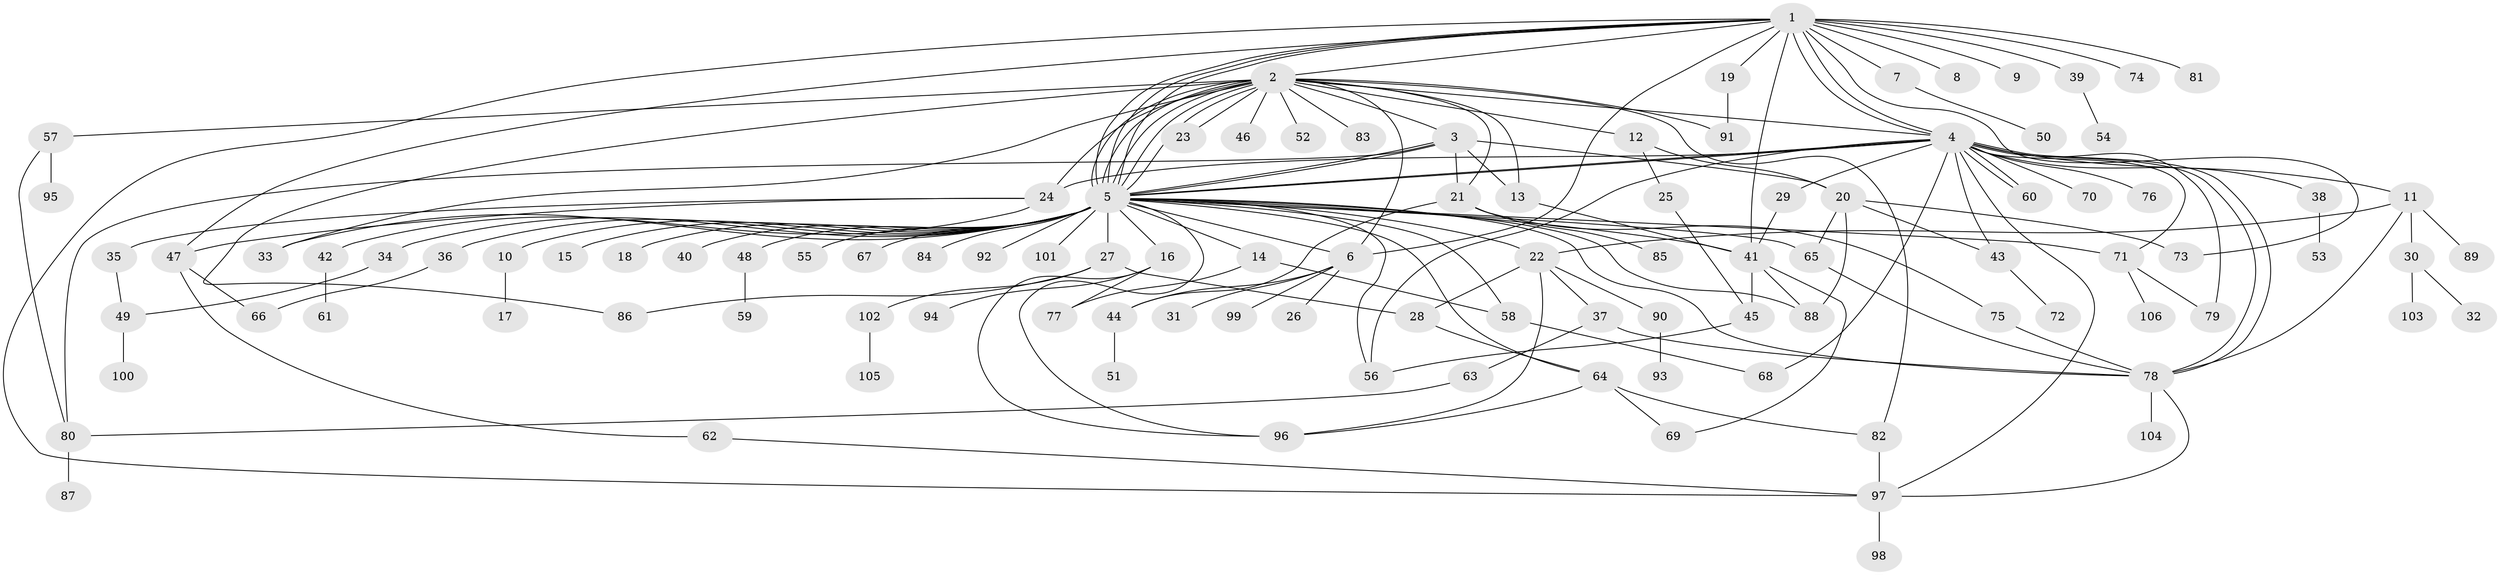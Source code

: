 // coarse degree distribution, {17: 0.01282051282051282, 21: 0.01282051282051282, 9: 0.01282051282051282, 18: 0.01282051282051282, 35: 0.01282051282051282, 8: 0.02564102564102564, 1: 0.44871794871794873, 2: 0.24358974358974358, 6: 0.01282051282051282, 7: 0.038461538461538464, 3: 0.07692307692307693, 5: 0.07692307692307693, 4: 0.01282051282051282}
// Generated by graph-tools (version 1.1) at 2025/51/02/27/25 19:51:58]
// undirected, 106 vertices, 168 edges
graph export_dot {
graph [start="1"]
  node [color=gray90,style=filled];
  1;
  2;
  3;
  4;
  5;
  6;
  7;
  8;
  9;
  10;
  11;
  12;
  13;
  14;
  15;
  16;
  17;
  18;
  19;
  20;
  21;
  22;
  23;
  24;
  25;
  26;
  27;
  28;
  29;
  30;
  31;
  32;
  33;
  34;
  35;
  36;
  37;
  38;
  39;
  40;
  41;
  42;
  43;
  44;
  45;
  46;
  47;
  48;
  49;
  50;
  51;
  52;
  53;
  54;
  55;
  56;
  57;
  58;
  59;
  60;
  61;
  62;
  63;
  64;
  65;
  66;
  67;
  68;
  69;
  70;
  71;
  72;
  73;
  74;
  75;
  76;
  77;
  78;
  79;
  80;
  81;
  82;
  83;
  84;
  85;
  86;
  87;
  88;
  89;
  90;
  91;
  92;
  93;
  94;
  95;
  96;
  97;
  98;
  99;
  100;
  101;
  102;
  103;
  104;
  105;
  106;
  1 -- 2;
  1 -- 4;
  1 -- 4;
  1 -- 5;
  1 -- 5;
  1 -- 5;
  1 -- 6;
  1 -- 7;
  1 -- 8;
  1 -- 9;
  1 -- 19;
  1 -- 39;
  1 -- 41;
  1 -- 47;
  1 -- 73;
  1 -- 74;
  1 -- 81;
  1 -- 97;
  2 -- 3;
  2 -- 4;
  2 -- 5;
  2 -- 5;
  2 -- 5;
  2 -- 5;
  2 -- 5;
  2 -- 6;
  2 -- 12;
  2 -- 13;
  2 -- 21;
  2 -- 23;
  2 -- 24;
  2 -- 33;
  2 -- 46;
  2 -- 52;
  2 -- 57;
  2 -- 82;
  2 -- 83;
  2 -- 86;
  2 -- 91;
  3 -- 5;
  3 -- 5;
  3 -- 13;
  3 -- 20;
  3 -- 21;
  3 -- 80;
  4 -- 5;
  4 -- 5;
  4 -- 11;
  4 -- 24;
  4 -- 29;
  4 -- 38;
  4 -- 43;
  4 -- 56;
  4 -- 60;
  4 -- 60;
  4 -- 68;
  4 -- 70;
  4 -- 71;
  4 -- 76;
  4 -- 78;
  4 -- 78;
  4 -- 79;
  4 -- 97;
  5 -- 6;
  5 -- 10;
  5 -- 14;
  5 -- 15;
  5 -- 16;
  5 -- 18;
  5 -- 22;
  5 -- 27;
  5 -- 33;
  5 -- 34;
  5 -- 36;
  5 -- 40;
  5 -- 41;
  5 -- 48;
  5 -- 55;
  5 -- 56;
  5 -- 58;
  5 -- 64;
  5 -- 65;
  5 -- 67;
  5 -- 71;
  5 -- 78;
  5 -- 84;
  5 -- 88;
  5 -- 92;
  5 -- 96;
  5 -- 101;
  6 -- 26;
  6 -- 31;
  6 -- 44;
  6 -- 99;
  7 -- 50;
  10 -- 17;
  11 -- 22;
  11 -- 30;
  11 -- 78;
  11 -- 89;
  12 -- 20;
  12 -- 25;
  13 -- 41;
  14 -- 58;
  14 -- 77;
  16 -- 77;
  16 -- 94;
  16 -- 96;
  19 -- 91;
  20 -- 43;
  20 -- 65;
  20 -- 73;
  20 -- 88;
  21 -- 44;
  21 -- 75;
  21 -- 85;
  22 -- 28;
  22 -- 37;
  22 -- 90;
  22 -- 96;
  24 -- 35;
  24 -- 42;
  24 -- 47;
  25 -- 45;
  27 -- 28;
  27 -- 86;
  27 -- 102;
  28 -- 64;
  29 -- 41;
  30 -- 32;
  30 -- 103;
  34 -- 49;
  35 -- 49;
  36 -- 66;
  37 -- 63;
  37 -- 78;
  38 -- 53;
  39 -- 54;
  41 -- 45;
  41 -- 69;
  41 -- 88;
  42 -- 61;
  43 -- 72;
  44 -- 51;
  45 -- 56;
  47 -- 62;
  47 -- 66;
  48 -- 59;
  49 -- 100;
  57 -- 80;
  57 -- 95;
  58 -- 68;
  62 -- 97;
  63 -- 80;
  64 -- 69;
  64 -- 82;
  64 -- 96;
  65 -- 78;
  71 -- 79;
  71 -- 106;
  75 -- 78;
  78 -- 97;
  78 -- 104;
  80 -- 87;
  82 -- 97;
  90 -- 93;
  97 -- 98;
  102 -- 105;
}
